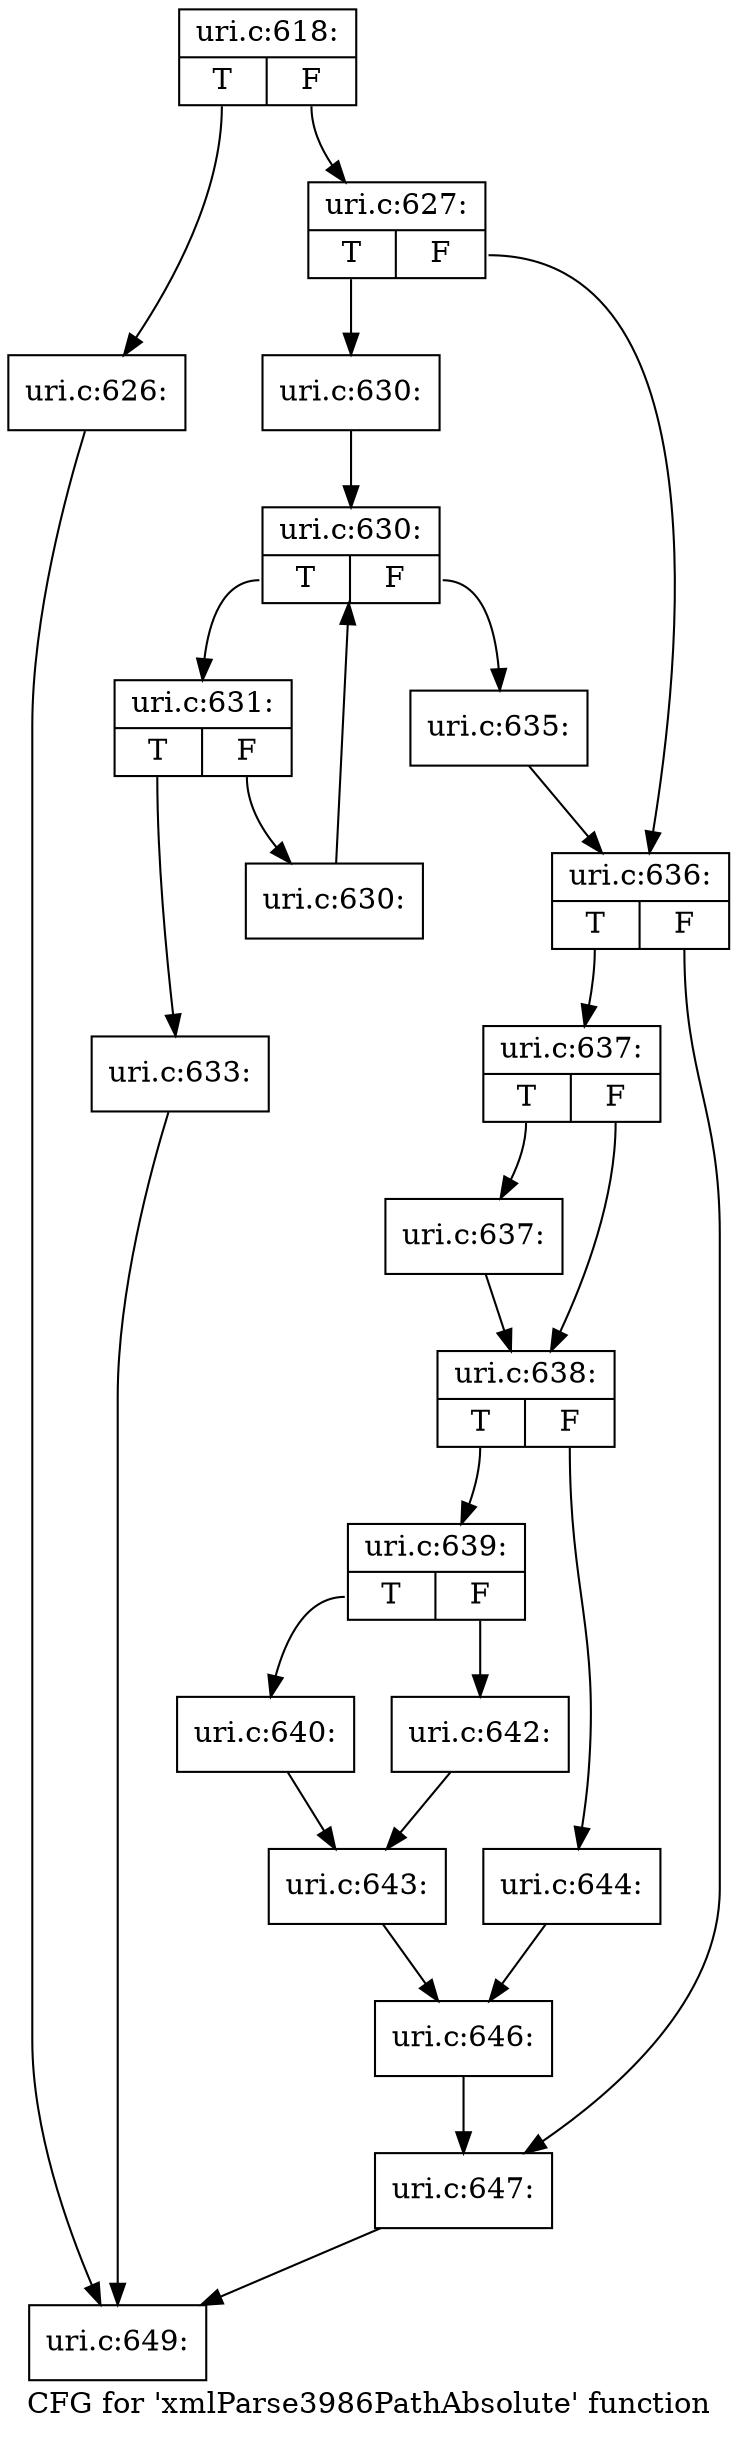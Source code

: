 digraph "CFG for 'xmlParse3986PathAbsolute' function" {
	label="CFG for 'xmlParse3986PathAbsolute' function";

	Node0x4966e50 [shape=record,label="{uri.c:618:|{<s0>T|<s1>F}}"];
	Node0x4966e50:s0 -> Node0x4968040;
	Node0x4966e50:s1 -> Node0x4968090;
	Node0x4968040 [shape=record,label="{uri.c:626:}"];
	Node0x4968040 -> Node0x49586f0;
	Node0x4968090 [shape=record,label="{uri.c:627:|{<s0>T|<s1>F}}"];
	Node0x4968090:s0 -> Node0x4968a70;
	Node0x4968090:s1 -> Node0x4968ac0;
	Node0x4968a70 [shape=record,label="{uri.c:630:}"];
	Node0x4968a70 -> Node0x4968e10;
	Node0x4968e10 [shape=record,label="{uri.c:630:|{<s0>T|<s1>F}}"];
	Node0x4968e10:s0 -> Node0x4969260;
	Node0x4968e10:s1 -> Node0x4968fd0;
	Node0x4969260 [shape=record,label="{uri.c:631:|{<s0>T|<s1>F}}"];
	Node0x4969260:s0 -> Node0x49697d0;
	Node0x4969260:s1 -> Node0x4969820;
	Node0x49697d0 [shape=record,label="{uri.c:633:}"];
	Node0x49697d0 -> Node0x49586f0;
	Node0x4969820 [shape=record,label="{uri.c:630:}"];
	Node0x4969820 -> Node0x4968e10;
	Node0x4968fd0 [shape=record,label="{uri.c:635:}"];
	Node0x4968fd0 -> Node0x4968ac0;
	Node0x4968ac0 [shape=record,label="{uri.c:636:|{<s0>T|<s1>F}}"];
	Node0x4968ac0:s0 -> Node0x4969e90;
	Node0x4968ac0:s1 -> Node0x4969ee0;
	Node0x4969e90 [shape=record,label="{uri.c:637:|{<s0>T|<s1>F}}"];
	Node0x4969e90:s0 -> Node0x496a2a0;
	Node0x4969e90:s1 -> Node0x496a2f0;
	Node0x496a2a0 [shape=record,label="{uri.c:637:}"];
	Node0x496a2a0 -> Node0x496a2f0;
	Node0x496a2f0 [shape=record,label="{uri.c:638:|{<s0>T|<s1>F}}"];
	Node0x496a2f0:s0 -> Node0x496aa20;
	Node0x496a2f0:s1 -> Node0x496aac0;
	Node0x496aa20 [shape=record,label="{uri.c:639:|{<s0>T|<s1>F}}"];
	Node0x496aa20:s0 -> Node0x496af70;
	Node0x496aa20:s1 -> Node0x496b010;
	Node0x496af70 [shape=record,label="{uri.c:640:}"];
	Node0x496af70 -> Node0x496afc0;
	Node0x496b010 [shape=record,label="{uri.c:642:}"];
	Node0x496b010 -> Node0x496afc0;
	Node0x496afc0 [shape=record,label="{uri.c:643:}"];
	Node0x496afc0 -> Node0x496aa70;
	Node0x496aac0 [shape=record,label="{uri.c:644:}"];
	Node0x496aac0 -> Node0x496aa70;
	Node0x496aa70 [shape=record,label="{uri.c:646:}"];
	Node0x496aa70 -> Node0x4969ee0;
	Node0x4969ee0 [shape=record,label="{uri.c:647:}"];
	Node0x4969ee0 -> Node0x49586f0;
	Node0x49586f0 [shape=record,label="{uri.c:649:}"];
}
